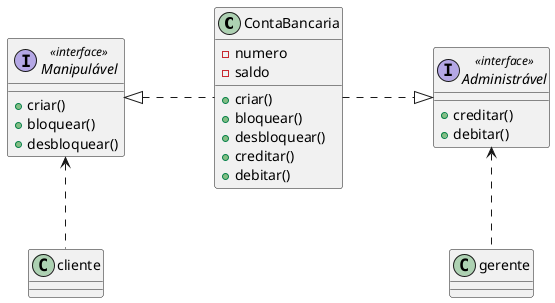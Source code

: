 @startuml

class "ContaBancaria" as contaBancaria
  contaBancaria : - numero
  contaBancaria : - saldo
  
  contaBancaria : + criar()
  contaBancaria : + bloquear()
  contaBancaria : + desbloquear()
  contaBancaria : + creditar()
  contaBancaria : + debitar()
  
  
interface "Manipulável" as manipulavel <<interface>>
  manipulavel : + criar()
  manipulavel : + bloquear()
  manipulavel : + desbloquear()
  
interface "Administrável" as administravel <<interface>>
  administravel : + creditar()
  administravel : + debitar()
  

''=========================  RELACOES  ==================================

contaBancaria ..l.|> manipulavel : \t\t
contaBancaria ..r.|> administravel : \t\t

manipulavel <.d. cliente
administravel <.d. gerente

  
@enduml